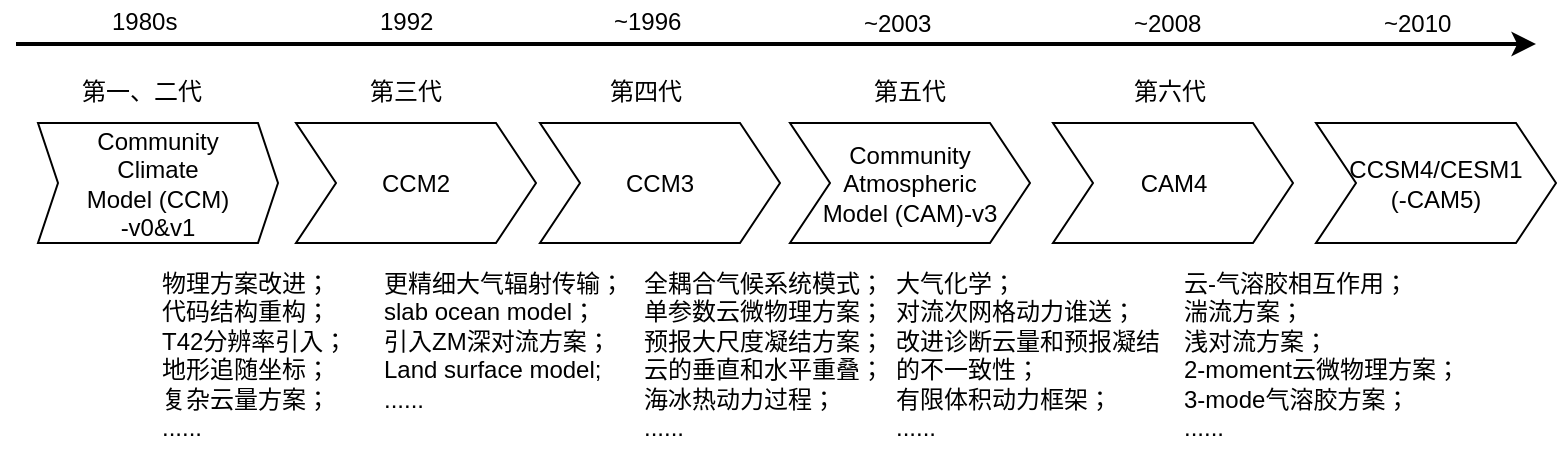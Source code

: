 <mxfile version="10.6.7" type="github"><diagram id="yviibQ4eNiCCNetYqgeV" name="Ã§Â¬Â¬ 1 Ã©Â¡Âµ"><mxGraphModel dx="865" dy="593" grid="1" gridSize="10" guides="1" tooltips="1" connect="1" arrows="1" fold="1" page="1" pageScale="1" pageWidth="827" pageHeight="1169" math="0" shadow="0"><root><mxCell id="0"/><mxCell id="1" parent="0"/><mxCell id="P2WO9MebloP_8y7KyNzN-1" value="Community &lt;br&gt;Climate &lt;br&gt;Model (CCM)&lt;br&gt;-v0&amp;amp;v1" style="shape=step;perimeter=stepPerimeter;whiteSpace=wrap;html=1;fixedSize=1;size=10;" parent="1" vertex="1"><mxGeometry x="31" y="128.5" width="120" height="60" as="geometry"/></mxCell><mxCell id="P2WO9MebloP_8y7KyNzN-2" value="CCM2" style="shape=step;perimeter=stepPerimeter;whiteSpace=wrap;html=1;fixedSize=1;" parent="1" vertex="1"><mxGeometry x="160" y="128.5" width="120" height="60" as="geometry"/></mxCell><mxCell id="P2WO9MebloP_8y7KyNzN-5" value="CCM3" style="shape=step;perimeter=stepPerimeter;whiteSpace=wrap;html=1;fixedSize=1;" parent="1" vertex="1"><mxGeometry x="282" y="128.5" width="120" height="60" as="geometry"/></mxCell><mxCell id="P2WO9MebloP_8y7KyNzN-6" value="Community &lt;br&gt;Atmospheric &lt;br&gt;Model (CAM)-v3" style="shape=step;perimeter=stepPerimeter;whiteSpace=wrap;html=1;fixedSize=1;" parent="1" vertex="1"><mxGeometry x="407" y="128.5" width="120" height="60" as="geometry"/></mxCell><mxCell id="P2WO9MebloP_8y7KyNzN-7" value="CAM4" style="shape=step;perimeter=stepPerimeter;whiteSpace=wrap;html=1;fixedSize=1;" parent="1" vertex="1"><mxGeometry x="538.5" y="128.5" width="120" height="60" as="geometry"/></mxCell><mxCell id="P2WO9MebloP_8y7KyNzN-8" value="CCSM4/CESM1&lt;br&gt;(-CAM5)&lt;br&gt;" style="shape=step;perimeter=stepPerimeter;whiteSpace=wrap;html=1;fixedSize=1;" parent="1" vertex="1"><mxGeometry x="670" y="128.5" width="120" height="60" as="geometry"/></mxCell><mxCell id="P2WO9MebloP_8y7KyNzN-12" value="1980s" style="text;html=1;resizable=0;points=[];autosize=1;align=left;verticalAlign=top;spacingTop=-4;" parent="1" vertex="1"><mxGeometry x="66" y="67.5" width="50" height="20" as="geometry"/></mxCell><mxCell id="P2WO9MebloP_8y7KyNzN-13" value="~1996" style="text;html=1;resizable=0;points=[];autosize=1;align=left;verticalAlign=top;spacingTop=-4;" parent="1" vertex="1"><mxGeometry x="317" y="67.5" width="50" height="20" as="geometry"/></mxCell><mxCell id="P2WO9MebloP_8y7KyNzN-14" value="~2008" style="text;html=1;resizable=0;points=[];autosize=1;align=left;verticalAlign=top;spacingTop=-4;" parent="1" vertex="1"><mxGeometry x="577" y="69" width="50" height="20" as="geometry"/></mxCell><mxCell id="P2WO9MebloP_8y7KyNzN-15" value="~2003" style="text;html=1;resizable=0;points=[];autosize=1;align=left;verticalAlign=top;spacingTop=-4;" parent="1" vertex="1"><mxGeometry x="442" y="69" width="50" height="20" as="geometry"/></mxCell><mxCell id="P2WO9MebloP_8y7KyNzN-17" value="1992" style="text;html=1;resizable=0;points=[];autosize=1;align=left;verticalAlign=top;spacingTop=-4;" parent="1" vertex="1"><mxGeometry x="200" y="67.5" width="40" height="20" as="geometry"/></mxCell><mxCell id="P2WO9MebloP_8y7KyNzN-18" value="第四代" style="text;html=1;resizable=0;points=[];autosize=1;align=left;verticalAlign=top;spacingTop=-4;" parent="1" vertex="1"><mxGeometry x="315" y="102.5" width="50" height="20" as="geometry"/></mxCell><mxCell id="P2WO9MebloP_8y7KyNzN-19" value="第五代" style="text;html=1;resizable=0;points=[];autosize=1;align=left;verticalAlign=top;spacingTop=-4;" parent="1" vertex="1"><mxGeometry x="447" y="102.5" width="50" height="20" as="geometry"/></mxCell><mxCell id="P2WO9MebloP_8y7KyNzN-20" value="第六代" style="text;html=1;resizable=0;points=[];autosize=1;align=left;verticalAlign=top;spacingTop=-4;" parent="1" vertex="1"><mxGeometry x="576.5" y="102.5" width="50" height="20" as="geometry"/></mxCell><mxCell id="P2WO9MebloP_8y7KyNzN-21" value="第三代" style="text;html=1;resizable=0;points=[];autosize=1;align=left;verticalAlign=top;spacingTop=-4;" parent="1" vertex="1"><mxGeometry x="195" y="102.5" width="50" height="20" as="geometry"/></mxCell><mxCell id="P2WO9MebloP_8y7KyNzN-22" value="第一、二代" style="text;html=1;resizable=0;points=[];autosize=1;align=left;verticalAlign=top;spacingTop=-4;" parent="1" vertex="1"><mxGeometry x="51" y="102.5" width="80" height="20" as="geometry"/></mxCell><mxCell id="P2WO9MebloP_8y7KyNzN-23" value="~2010" style="text;html=1;resizable=0;points=[];autosize=1;align=left;verticalAlign=top;spacingTop=-4;" parent="1" vertex="1"><mxGeometry x="702" y="69" width="50" height="20" as="geometry"/></mxCell><mxCell id="P2WO9MebloP_8y7KyNzN-24" value="" style="endArrow=classic;html=1;strokeWidth=2;" parent="1" edge="1"><mxGeometry width="50" height="50" relative="1" as="geometry"><mxPoint x="20" y="89" as="sourcePoint"/><mxPoint x="780" y="89" as="targetPoint"/></mxGeometry></mxCell><mxCell id="ZL25Dkmzk6AyiWh0gpIO-1" value="物理方案改进；&lt;br&gt;代码结构重构；&lt;br&gt;T42分辨率引入；&lt;br&gt;地形追随坐标；&lt;br&gt;复杂云量方案；&lt;br&gt;......&lt;br&gt;" style="text;html=1;resizable=0;points=[];autosize=1;align=left;verticalAlign=top;spacingTop=-4;" parent="1" vertex="1"><mxGeometry x="91" y="199" width="110" height="90" as="geometry"/></mxCell><mxCell id="ZL25Dkmzk6AyiWh0gpIO-4" value="更精细大气辐射传输；&lt;br&gt;slab ocean model；&lt;br&gt;引入ZM深对流方案；&lt;br&gt;Land surface model;&amp;nbsp;&lt;br&gt;......&lt;br&gt;&lt;br&gt;" style="text;html=1;resizable=0;points=[];autosize=1;align=left;verticalAlign=top;spacingTop=-4;" parent="1" vertex="1"><mxGeometry x="202" y="199" width="140" height="90" as="geometry"/></mxCell><mxCell id="ZL25Dkmzk6AyiWh0gpIO-7" value="全耦合气候系统模式；&lt;br&gt;单参数云微物理方案；&lt;br&gt;预报大尺度凝结方案；&lt;br&gt;云的垂直和水平重叠；&lt;br&gt;海冰热动力过程；&lt;br&gt;......&lt;br&gt;" style="text;html=1;resizable=0;points=[];autosize=1;align=left;verticalAlign=top;spacingTop=-4;" parent="1" vertex="1"><mxGeometry x="332" y="199" width="140" height="90" as="geometry"/></mxCell><mxCell id="ZL25Dkmzk6AyiWh0gpIO-8" value="&lt;div style=&quot;text-align: left&quot;&gt;&lt;span&gt;大气化学；&lt;/span&gt;&lt;/div&gt;&lt;div style=&quot;text-align: left&quot;&gt;&lt;span&gt;对流次网格动力谁送；&lt;/span&gt;&lt;/div&gt;&lt;div style=&quot;text-align: left&quot;&gt;&lt;span&gt;改进诊断云量和预报&lt;/span&gt;&lt;span&gt;凝结&lt;/span&gt;&lt;/div&gt;&lt;div style=&quot;text-align: left&quot;&gt;&lt;span&gt;的不一致性；&lt;/span&gt;&lt;/div&gt;&lt;div style=&quot;text-align: left&quot;&gt;&lt;span&gt;有限体积动力框架；&lt;/span&gt;&lt;/div&gt;&lt;div style=&quot;text-align: left&quot;&gt;......&lt;/div&gt;&lt;div style=&quot;text-align: left&quot;&gt;&lt;br&gt;&lt;/div&gt;" style="text;html=1;resizable=0;points=[];autosize=1;align=left;verticalAlign=top;spacingTop=-4;" parent="1" vertex="1"><mxGeometry x="457.5" y="199" width="150" height="100" as="geometry"/></mxCell><mxCell id="ZL25Dkmzk6AyiWh0gpIO-9" value="云-气溶胶相互作用；&lt;br&gt;湍流方案；&lt;br&gt;浅对流方案；&lt;br&gt;2-moment云微物理方案；&lt;br&gt;3-mode气溶胶方案；&lt;br&gt;......&lt;br&gt;" style="text;html=1;resizable=0;points=[];autosize=1;align=left;verticalAlign=top;spacingTop=-4;" parent="1" vertex="1"><mxGeometry x="602" y="199" width="150" height="90" as="geometry"/></mxCell></root></mxGraphModel></diagram></mxfile>
